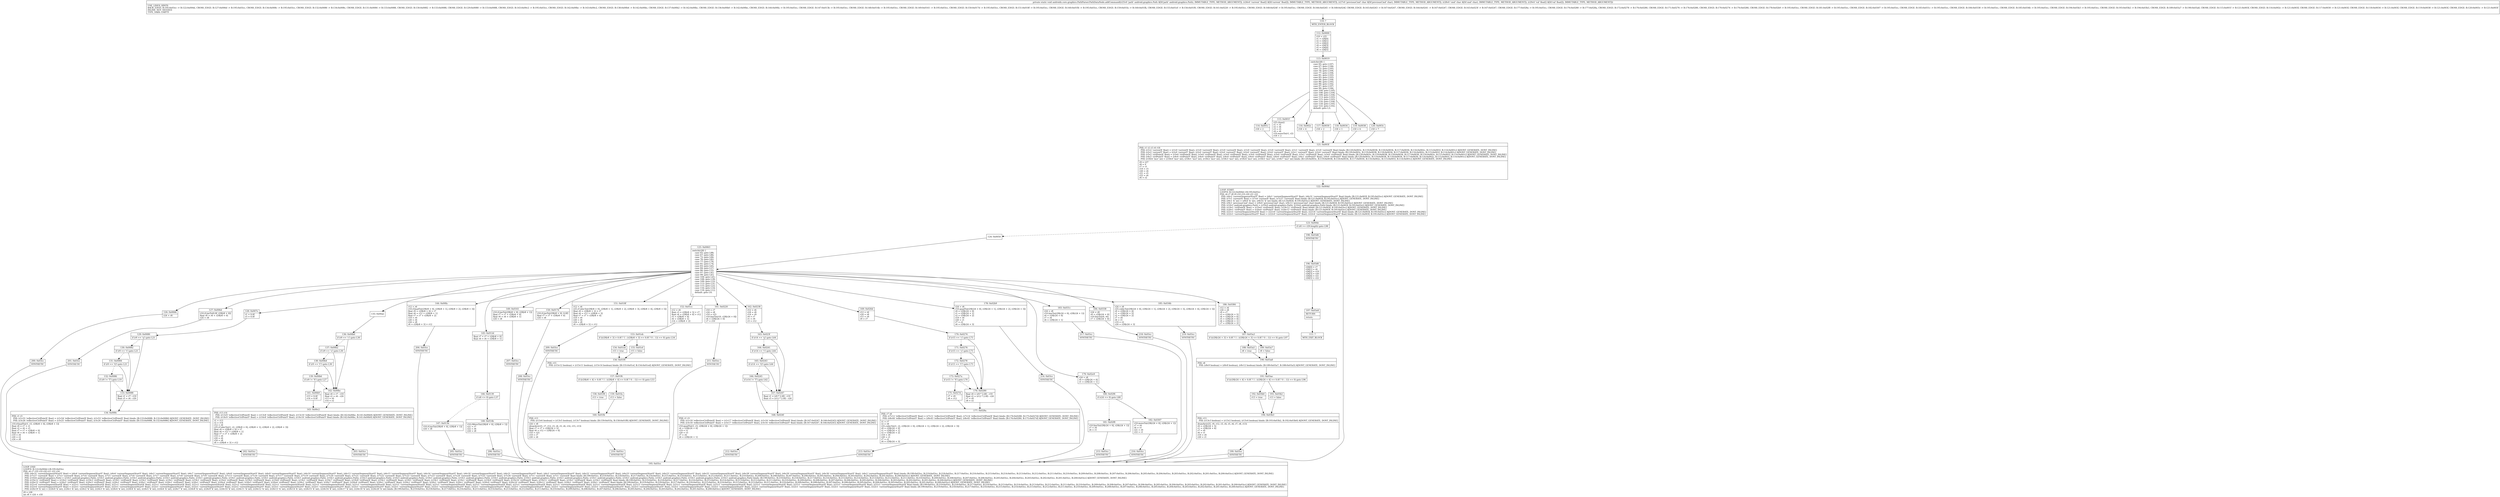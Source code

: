 digraph "CFG forandroidx.core.graphics.PathParser.PathDataNode.addCommand(Landroid\/graphics\/Path;[FCC[F)V" {
Node_110 [shape=record,label="{110\:\ ?|MTH_ENTER_BLOCK\l}"];
Node_112 [shape=record,label="{112\:\ 0x0000|r10 = r25\lr1 = r26[0]\lr2 = r26[1]\lr3 = r26[2]\lr4 = r26[3]\lr5 = r26[4]\lr6 = r26[5]\l}"];
Node_113 [shape=record,label="{113\:\ 0x0019|switch(r28) \{\l    case 65: goto L107;\l    case 67: goto L106;\l    case 72: goto L105;\l    case 76: goto L104;\l    case 77: goto L104;\l    case 81: goto L103;\l    case 83: goto L103;\l    case 84: goto L104;\l    case 86: goto L105;\l    case 90: goto L102;\l    case 97: goto L107;\l    case 99: goto L106;\l    case 104: goto L105;\l    case 108: goto L104;\l    case 109: goto L104;\l    case 113: goto L103;\l    case 115: goto L103;\l    case 116: goto L104;\l    case 118: goto L105;\l    case 122: goto L102;\l    default: goto L3;\l\}\l}"];
Node_114 [shape=record,label="{114\:\ 0x001c|r18 = 2\l}"];
Node_121 [shape=record,label="{121\:\ 0x003f|PHI: r1 r2 r3 r4 r18 \l  PHI: (r1v2 'currentX' float) = (r1v0 'currentX' float), (r1v0 'currentX' float), (r1v0 'currentX' float), (r1v0 'currentX' float), (r1v0 'currentX' float), (r1v1 'currentX' float), (r1v0 'currentX' float) binds: [B:120:0x003c, B:119:0x0038, B:118:0x0034, B:117:0x0030, B:116:0x002c, B:115:0x001f, B:114:0x001c] A[DONT_GENERATE, DONT_INLINE]\l  PHI: (r2v2 'currentY' float) = (r2v0 'currentY' float), (r2v0 'currentY' float), (r2v0 'currentY' float), (r2v0 'currentY' float), (r2v0 'currentY' float), (r2v1 'currentY' float), (r2v0 'currentY' float) binds: [B:120:0x003c, B:119:0x0038, B:118:0x0034, B:117:0x0030, B:116:0x002c, B:115:0x001f, B:114:0x001c] A[DONT_GENERATE, DONT_INLINE]\l  PHI: (r3v2 'ctrlPointX' float) = (r3v0 'ctrlPointX' float), (r3v0 'ctrlPointX' float), (r3v0 'ctrlPointX' float), (r3v0 'ctrlPointX' float), (r3v0 'ctrlPointX' float), (r3v1 'ctrlPointX' float), (r3v0 'ctrlPointX' float) binds: [B:120:0x003c, B:119:0x0038, B:118:0x0034, B:117:0x0030, B:116:0x002c, B:115:0x001f, B:114:0x001c] A[DONT_GENERATE, DONT_INLINE]\l  PHI: (r4v2 'ctrlPointY' float) = (r4v0 'ctrlPointY' float), (r4v0 'ctrlPointY' float), (r4v0 'ctrlPointY' float), (r4v0 'ctrlPointY' float), (r4v0 'ctrlPointY' float), (r4v1 'ctrlPointY' float), (r4v0 'ctrlPointY' float) binds: [B:120:0x003c, B:119:0x0038, B:118:0x0034, B:117:0x0030, B:116:0x002c, B:115:0x001f, B:114:0x001c] A[DONT_GENERATE, DONT_INLINE]\l  PHI: (r18v6 'incr' int) = (r18v0 'incr' int), (r18v1 'incr' int), (r18v2 'incr' int), (r18v3 'incr' int), (r18v4 'incr' int), (r18v5 'incr' int), (r18v7 'incr' int) binds: [B:120:0x003c, B:119:0x0038, B:118:0x0034, B:117:0x0030, B:116:0x002c, B:115:0x001f, B:114:0x001c] A[DONT_GENERATE, DONT_INLINE]\l|r9 = r27\lr8 = 0\lr7 = r1\lr19 = r3\lr20 = r4\lr21 = r5\lr22 = r6\lr6 = r2\l}"];
Node_122 [shape=record,label="{122\:\ 0x004d|LOOP_START\lLOOP:0: B:122:0x004d\-\>B:195:0x03cc\lPHI: r6 r7 r8 r9 r10 r19 r20 r21 r22 \l  PHI: (r6v2 'currentSegmentStartY' float) = (r6v1 'currentSegmentStartY' float), (r6v31 'currentSegmentStartY' float) binds: [B:121:0x003f, B:195:0x03cc] A[DONT_GENERATE, DONT_INLINE]\l  PHI: (r7v1 'currentX' float) = (r7v0 'currentX' float), (r7v27 'currentX' float) binds: [B:121:0x003f, B:195:0x03cc] A[DONT_GENERATE, DONT_INLINE]\l  PHI: (r8v1 'k' int) = (r8v0 'k' int), (r8v55 'k' int) binds: [B:121:0x003f, B:195:0x03cc] A[DONT_GENERATE, DONT_INLINE]\l  PHI: (r9v1 'previousCmd' char) = (r9v0 'previousCmd' char), (r9v13 'previousCmd' char) binds: [B:121:0x003f, B:195:0x03cc] A[DONT_GENERATE, DONT_INLINE]\l  PHI: (r10v1 android.graphics.Path) = (r10v0 android.graphics.Path), (r10v6 android.graphics.Path) binds: [B:121:0x003f, B:195:0x03cc] A[DONT_GENERATE, DONT_INLINE]\l  PHI: (r19v1 'ctrlPointX' float) = (r19v0 'ctrlPointX' float), (r19v12 'ctrlPointX' float) binds: [B:121:0x003f, B:195:0x03cc] A[DONT_GENERATE, DONT_INLINE]\l  PHI: (r20v1 'ctrlPointY' float) = (r20v0 'ctrlPointY' float), (r20v12 'ctrlPointY' float) binds: [B:121:0x003f, B:195:0x03cc] A[DONT_GENERATE, DONT_INLINE]\l  PHI: (r21v1 'currentSegmentStartX' float) = (r21v0 'currentSegmentStartX' float), (r21v4 'currentSegmentStartX' float) binds: [B:121:0x003f, B:195:0x03cc] A[DONT_GENERATE, DONT_INLINE]\l  PHI: (r22v1 'currentSegmentStartY' float) = (r22v0 'currentSegmentStartY' float), (r22v4 'currentSegmentStartY' float) binds: [B:121:0x003f, B:195:0x03cc] A[DONT_GENERATE, DONT_INLINE]\l}"];
Node_123 [shape=record,label="{123\:\ 0x004e|if (r8 \>= r29.length) goto L98\l}"];
Node_124 [shape=record,label="{124\:\ 0x0050}"];
Node_125 [shape=record,label="{125\:\ 0x0063|switch(r28) \{\l    case 65: goto L88;\l    case 67: goto L86;\l    case 72: goto L84;\l    case 76: goto L82;\l    case 77: goto L76;\l    case 81: goto L74;\l    case 83: goto L65;\l    case 84: goto L57;\l    case 86: goto L55;\l    case 97: goto L45;\l    case 99: goto L43;\l    case 104: goto L41;\l    case 108: goto L39;\l    case 109: goto L33;\l    case 113: goto L31;\l    case 115: goto L22;\l    case 116: goto L14;\l    case 118: goto L12;\l    default: goto L9;\l\}\l}"];
Node_126 [shape=record,label="{126\:\ 0x0066|r24 = r8\l}"];
Node_200 [shape=record,label="{200\:\ 0x03cc|SYNTHETIC\l}"];
Node_195 [shape=record,label="{195\:\ 0x03cc|LOOP_END\lLOOP:0: B:122:0x004d\-\>B:195:0x03cc\lPHI: r6 r7 r10 r19 r20 r21 r22 r24 \l  PHI: (r6v31 'currentSegmentStartY' float) = (r6v4 'currentSegmentStartY' float), (r6v6 'currentSegmentStartY' float), (r6v2 'currentSegmentStartY' float), (r6v7 'currentSegmentStartY' float), (r6v8 'currentSegmentStartY' float), (r6v9 'currentSegmentStartY' float), (r6v10 'currentSegmentStartY' float), (r6v13 'currentSegmentStartY' float), (r6v15 'currentSegmentStartY' float), (r6v16 'currentSegmentStartY' float), (r6v18 'currentSegmentStartY' float), (r6v21 'currentSegmentStartY' float), (r6v2 'currentSegmentStartY' float), (r6v22 'currentSegmentStartY' float), (r6v23 'currentSegmentStartY' float), (r6v23 'currentSegmentStartY' float), (r6v25 'currentSegmentStartY' float), (r6v28 'currentSegmentStartY' float), (r6v29 'currentSegmentStartY' float), (r6v30 'currentSegmentStartY' float), (r6v2 'currentSegmentStartY' float) binds: [B:199:0x03cc, B:219:0x03cc, B:218:0x03cc, B:217:0x03cc, B:216:0x03cc, B:215:0x03cc, B:214:0x03cc, B:213:0x03cc, B:212:0x03cc, B:211:0x03cc, B:210:0x03cc, B:209:0x03cc, B:208:0x03cc, B:207:0x03cc, B:206:0x03cc, B:205:0x03cc, B:204:0x03cc, B:203:0x03cc, B:202:0x03cc, B:201:0x03cc, B:200:0x03cc] A[DONT_GENERATE, DONT_INLINE]\l  PHI: (r7v27 'currentX' float) = (r7v3 'currentX' float), (r7v4 'currentX' float), (r7v5 'currentX' float), (r7v6 'currentX' float), (r7v7 'currentX' float), (r7v8 'currentX' float), (r7v9 'currentX' float), (r7v13 'currentX' float), (r7v16 'currentX' float), (r7v17 'currentX' float), (r7v19 'currentX' float), (r7v20 'currentX' float), (r7v21 'currentX' float), (r7v22 'currentX' float), (r7v23 'currentX' float), (r7v23 'currentX' float), (r7v24 'currentX' float), (r7v25 'currentX' float), (r7v26 'currentX' float), (r7v1 'currentX' float), (r7v1 'currentX' float) binds: [B:199:0x03cc, B:219:0x03cc, B:218:0x03cc, B:217:0x03cc, B:216:0x03cc, B:215:0x03cc, B:214:0x03cc, B:213:0x03cc, B:212:0x03cc, B:211:0x03cc, B:210:0x03cc, B:209:0x03cc, B:208:0x03cc, B:207:0x03cc, B:206:0x03cc, B:205:0x03cc, B:204:0x03cc, B:203:0x03cc, B:202:0x03cc, B:201:0x03cc, B:200:0x03cc] A[DONT_GENERATE, DONT_INLINE]\l  PHI: (r10v6 android.graphics.Path) = (r10v1 android.graphics.Path), (r10v1 android.graphics.Path), (r10v1 android.graphics.Path), (r10v1 android.graphics.Path), (r10v1 android.graphics.Path), (r10v1 android.graphics.Path), (r10v1 android.graphics.Path), (r10v1 android.graphics.Path), (r10v1 android.graphics.Path), (r10v3 android.graphics.Path), (r10v5 android.graphics.Path), (r10v1 android.graphics.Path), (r10v1 android.graphics.Path), (r10v1 android.graphics.Path), (r10v1 android.graphics.Path), (r10v1 android.graphics.Path), (r10v1 android.graphics.Path), (r10v1 android.graphics.Path), (r10v1 android.graphics.Path), (r10v1 android.graphics.Path), (r10v1 android.graphics.Path) binds: [B:199:0x03cc, B:219:0x03cc, B:218:0x03cc, B:217:0x03cc, B:216:0x03cc, B:215:0x03cc, B:214:0x03cc, B:213:0x03cc, B:212:0x03cc, B:211:0x03cc, B:210:0x03cc, B:209:0x03cc, B:208:0x03cc, B:207:0x03cc, B:206:0x03cc, B:205:0x03cc, B:204:0x03cc, B:203:0x03cc, B:202:0x03cc, B:201:0x03cc, B:200:0x03cc] A[DONT_GENERATE, DONT_INLINE]\l  PHI: (r19v12 'ctrlPointX' float) = (r19v2 'ctrlPointX' float), (r19v3 'ctrlPointX' float), (r19v1 'ctrlPointX' float), (r19v1 'ctrlPointX' float), (r19v1 'ctrlPointX' float), (r19v1 'ctrlPointX' float), (r19v4 'ctrlPointX' float), (r19v5 'ctrlPointX' float), (r19v6 'ctrlPointX' float), (r19v1 'ctrlPointX' float), (r19v7 'ctrlPointX' float), (r19v8 'ctrlPointX' float), (r19v1 'ctrlPointX' float), (r19v1 'ctrlPointX' float), (r19v1 'ctrlPointX' float), (r19v1 'ctrlPointX' float), (r19v9 'ctrlPointX' float), (r19v10 'ctrlPointX' float), (r19v11 'ctrlPointX' float), (r19v1 'ctrlPointX' float), (r19v1 'ctrlPointX' float) binds: [B:199:0x03cc, B:219:0x03cc, B:218:0x03cc, B:217:0x03cc, B:216:0x03cc, B:215:0x03cc, B:214:0x03cc, B:213:0x03cc, B:212:0x03cc, B:211:0x03cc, B:210:0x03cc, B:209:0x03cc, B:208:0x03cc, B:207:0x03cc, B:206:0x03cc, B:205:0x03cc, B:204:0x03cc, B:203:0x03cc, B:202:0x03cc, B:201:0x03cc, B:200:0x03cc] A[DONT_GENERATE, DONT_INLINE]\l  PHI: (r20v12 'ctrlPointY' float) = (r20v2 'ctrlPointY' float), (r20v3 'ctrlPointY' float), (r20v1 'ctrlPointY' float), (r20v1 'ctrlPointY' float), (r20v1 'ctrlPointY' float), (r20v1 'ctrlPointY' float), (r20v4 'ctrlPointY' float), (r20v5 'ctrlPointY' float), (r20v6 'ctrlPointY' float), (r20v1 'ctrlPointY' float), (r20v7 'ctrlPointY' float), (r20v8 'ctrlPointY' float), (r20v1 'ctrlPointY' float), (r20v1 'ctrlPointY' float), (r20v1 'ctrlPointY' float), (r20v1 'ctrlPointY' float), (r20v9 'ctrlPointY' float), (r20v10 'ctrlPointY' float), (r20v11 'ctrlPointY' float), (r20v1 'ctrlPointY' float), (r20v1 'ctrlPointY' float) binds: [B:199:0x03cc, B:219:0x03cc, B:218:0x03cc, B:217:0x03cc, B:216:0x03cc, B:215:0x03cc, B:214:0x03cc, B:213:0x03cc, B:212:0x03cc, B:211:0x03cc, B:210:0x03cc, B:209:0x03cc, B:208:0x03cc, B:207:0x03cc, B:206:0x03cc, B:205:0x03cc, B:204:0x03cc, B:203:0x03cc, B:202:0x03cc, B:201:0x03cc, B:200:0x03cc] A[DONT_GENERATE, DONT_INLINE]\l  PHI: (r21v4 'currentSegmentStartX' float) = (r21v1 'currentSegmentStartX' float), (r21v1 'currentSegmentStartX' float), (r21v1 'currentSegmentStartX' float), (r21v1 'currentSegmentStartX' float), (r21v2 'currentSegmentStartX' float), (r21v1 'currentSegmentStartX' float), (r21v1 'currentSegmentStartX' float), (r21v1 'currentSegmentStartX' float), (r21v1 'currentSegmentStartX' float), (r21v1 'currentSegmentStartX' float), (r21v1 'currentSegmentStartX' float), (r21v1 'currentSegmentStartX' float), (r21v1 'currentSegmentStartX' float), (r21v1 'currentSegmentStartX' float), (r21v3 'currentSegmentStartX' float), (r21v1 'currentSegmentStartX' float), (r21v1 'currentSegmentStartX' float), (r21v1 'currentSegmentStartX' float), (r21v1 'currentSegmentStartX' float), (r21v1 'currentSegmentStartX' float), (r21v1 'currentSegmentStartX' float) binds: [B:199:0x03cc, B:219:0x03cc, B:218:0x03cc, B:217:0x03cc, B:216:0x03cc, B:215:0x03cc, B:214:0x03cc, B:213:0x03cc, B:212:0x03cc, B:211:0x03cc, B:210:0x03cc, B:209:0x03cc, B:208:0x03cc, B:207:0x03cc, B:206:0x03cc, B:205:0x03cc, B:204:0x03cc, B:203:0x03cc, B:202:0x03cc, B:201:0x03cc, B:200:0x03cc] A[DONT_GENERATE, DONT_INLINE]\l  PHI: (r22v4 'currentSegmentStartY' float) = (r22v1 'currentSegmentStartY' float), (r22v1 'currentSegmentStartY' float), (r22v1 'currentSegmentStartY' float), (r22v1 'currentSegmentStartY' float), (r22v2 'currentSegmentStartY' float), (r22v1 'currentSegmentStartY' float), (r22v1 'currentSegmentStartY' float), (r22v1 'currentSegmentStartY' float), (r22v1 'currentSegmentStartY' float), (r22v1 'currentSegmentStartY' float), (r22v1 'currentSegmentStartY' float), (r22v1 'currentSegmentStartY' float), (r22v1 'currentSegmentStartY' float), (r22v1 'currentSegmentStartY' float), (r22v3 'currentSegmentStartY' float), (r22v1 'currentSegmentStartY' float), (r22v1 'currentSegmentStartY' float), (r22v1 'currentSegmentStartY' float), (r22v1 'currentSegmentStartY' float), (r22v1 'currentSegmentStartY' float), (r22v1 'currentSegmentStartY' float) binds: [B:199:0x03cc, B:219:0x03cc, B:218:0x03cc, B:217:0x03cc, B:216:0x03cc, B:215:0x03cc, B:214:0x03cc, B:213:0x03cc, B:212:0x03cc, B:211:0x03cc, B:210:0x03cc, B:209:0x03cc, B:208:0x03cc, B:207:0x03cc, B:206:0x03cc, B:205:0x03cc, B:204:0x03cc, B:203:0x03cc, B:202:0x03cc, B:201:0x03cc, B:200:0x03cc] A[DONT_GENERATE, DONT_INLINE]\l  PHI: (r24v19 'k' int) = (r24v0 'k' int), (r24v1 'k' int), (r24v2 'k' int), (r24v3 'k' int), (r24v4 'k' int), (r24v4 'k' int), (r24v5 'k' int), (r24v6 'k' int), (r24v7 'k' int), (r24v8 'k' int), (r24v9 'k' int), (r24v10 'k' int), (r24v11 'k' int), (r24v12 'k' int), (r24v13 'k' int), (r24v14 'k' int), (r24v15 'k' int), (r24v16 'k' int), (r24v17 'k' int), (r24v18 'k' int), (r24v20 'k' int) binds: [B:199:0x03cc, B:219:0x03cc, B:218:0x03cc, B:217:0x03cc, B:216:0x03cc, B:215:0x03cc, B:214:0x03cc, B:213:0x03cc, B:212:0x03cc, B:211:0x03cc, B:210:0x03cc, B:209:0x03cc, B:208:0x03cc, B:207:0x03cc, B:206:0x03cc, B:205:0x03cc, B:204:0x03cc, B:203:0x03cc, B:202:0x03cc, B:201:0x03cc, B:200:0x03cc] A[DONT_GENERATE, DONT_INLINE]\l|r9 = r28\lint r8 = r24 + r18\l}"];
Node_127 [shape=record,label="{127\:\ 0x006d|r10.rLineTo(0.0f, r29[r8 + 0])\lfloat r6 = r6 + r29[r8 + 0]\lr24 = r8\l}"];
Node_201 [shape=record,label="{201\:\ 0x03cc|SYNTHETIC\l}"];
Node_128 [shape=record,label="{128\:\ 0x007e|r1 = 0.0f\lr3 = 0.0f\l}"];
Node_129 [shape=record,label="{129\:\ 0x0080|if (r9 == 'q') goto L21\l}"];
Node_130 [shape=record,label="{130\:\ 0x0082|if (r9 == 't') goto L21\l}"];
Node_131 [shape=record,label="{131\:\ 0x0084|if (r9 == 'Q') goto L21\l}"];
Node_132 [shape=record,label="{132\:\ 0x0086|if (r9 != 'T') goto L19\l}"];
Node_134 [shape=record,label="{134\:\ 0x008c|PHI: r1 r3 \l  PHI: (r1v55 'reflectiveCtrlPointX' float) = (r1v54 'reflectiveCtrlPointX' float), (r1v53 'reflectiveCtrlPointX' float) binds: [B:133:0x0088, B:132:0x0086] A[DONT_GENERATE, DONT_INLINE]\l  PHI: (r3v26 'reflectiveCtrlPointY' float) = (r3v25 'reflectiveCtrlPointY' float), (r3v24 'reflectiveCtrlPointY' float) binds: [B:133:0x0088, B:132:0x0086] A[DONT_GENERATE, DONT_INLINE]\l|r10.rQuadTo(r1, r3, r29[r8 + 0], r29[r8 + 1])\lfloat r0 = r7 + r1\lfloat r2 = r6 + r3\lfloat r7 = r7 + r29[r8 + 0]\lfloat r6 = r6 + r29[r8 + 1]\lr19 = r0\lr20 = r2\lr24 = r8\l}"];
Node_202 [shape=record,label="{202\:\ 0x03cc|SYNTHETIC\l}"];
Node_133 [shape=record,label="{133\:\ 0x0088|float r1 = r7 \- r19\lfloat r3 = r6 \- r20\l}"];
Node_135 [shape=record,label="{135\:\ 0x00ae}"];
Node_136 [shape=record,label="{136\:\ 0x00b0|if (r9 == 'c') goto L30\l}"];
Node_137 [shape=record,label="{137\:\ 0x00b2|if (r9 == 's') goto L30\l}"];
Node_138 [shape=record,label="{138\:\ 0x00b4|if (r9 == 'C') goto L30\l}"];
Node_139 [shape=record,label="{139\:\ 0x00b6|if (r9 != 'S') goto L27\l}"];
Node_141 [shape=record,label="{141\:\ 0x00b9|r13 = 0.0f\lr14 = 0.0f\l}"];
Node_143 [shape=record,label="{143\:\ 0x00c2|PHI: r13 r14 \l  PHI: (r13v9 'reflectiveCtrlPointX' float) = (r13v8 'reflectiveCtrlPointX' float), (r13v10 'reflectiveCtrlPointX' float) binds: [B:142:0x00bc, B:141:0x00b9] A[DONT_GENERATE, DONT_INLINE]\l  PHI: (r14v9 'reflectiveCtrlPointY' float) = (r14v8 'reflectiveCtrlPointY' float), (r14v10 'reflectiveCtrlPointY' float) binds: [B:142:0x00bc, B:141:0x00b9] A[DONT_GENERATE, DONT_INLINE]\l|r1 = r13\lr2 = r14\lr12 = r6\lr25.rCubicTo(r1, r2, r29[r8 + 0], r29[r8 + 1], r29[r8 + 2], r29[r8 + 3])\lfloat r0 = r29[r8 + 0] + r7\lfloat r6 = r12 + r29[r8 + 1]\lfloat r7 = r7 + r29[r8 + 2]\lr19 = r0\lr20 = r6\lr24 = r8\lr6 = r29[r8 + 3] + r12\l}"];
Node_203 [shape=record,label="{203\:\ 0x03cc|SYNTHETIC\l}"];
Node_142 [shape=record,label="{142\:\ 0x00bc|float r0 = r7 \- r19\lfloat r2 = r6 \- r20\lr13 = r0\lr14 = r2\l}"];
Node_144 [shape=record,label="{144\:\ 0x00fa|r12 = r6\lr10.rQuadTo(r29[r8 + 0], r29[r8 + 1], r29[r8 + 2], r29[r8 + 3])\lfloat r0 = r29[r8 + 0] + r7\lfloat r6 = r12 + r29[r8 + 1]\lfloat r7 = r7 + r29[r8 + 2]\lr19 = r0\lr20 = r6\lr24 = r8\lr6 = r29[r8 + 3] + r12\l}"];
Node_204 [shape=record,label="{204\:\ 0x03cc|SYNTHETIC\l}"];
Node_145 [shape=record,label="{145\:\ 0x012d|float r7 = r7 + r29[r8 + 0]\lfloat r6 = r6 + r29[r8 + 1]\l}"];
Node_146 [shape=record,label="{146\:\ 0x0139|if (r8 \<= 0) goto L37\l}"];
Node_147 [shape=record,label="{147\:\ 0x013b|r10.rLineTo(r29[r8 + 0], r29[r8 + 1])\lr24 = r8\l}"];
Node_205 [shape=record,label="{205\:\ 0x03cc|SYNTHETIC\l}"];
Node_148 [shape=record,label="{148\:\ 0x014b|r10.rMoveTo(r29[r8 + 0], r29[r8 + 1])\lr21 = r7\lr22 = r6\lr24 = r8\l}"];
Node_206 [shape=record,label="{206\:\ 0x03cc|SYNTHETIC\l}"];
Node_149 [shape=record,label="{149\:\ 0x0161|r10.rLineTo(r29[r8 + 0], r29[r8 + 1])\lfloat r7 = r7 + r29[r8 + 0]\lfloat r6 = r6 + r29[r8 + 1]\lr24 = r8\l}"];
Node_207 [shape=record,label="{207\:\ 0x03cc|SYNTHETIC\l}"];
Node_150 [shape=record,label="{150\:\ 0x017d|r10.rLineTo(r29[r8 + 0], 0.0f)\lfloat r7 = r7 + r29[r8 + 0]\lr24 = r8\l}"];
Node_208 [shape=record,label="{208\:\ 0x03cc|SYNTHETIC\l}"];
Node_151 [shape=record,label="{151\:\ 0x018f|r12 = r6\lr25.rCubicTo(r29[r8 + 0], r29[r8 + 1], r29[r8 + 2], r29[r8 + 3], r29[r8 + 4], r29[r8 + 5])\lfloat r0 = r29[r8 + 2] + r7\lfloat r6 = r12 + r29[r8 + 3]\lfloat r7 = r7 + r29[r8 + 4]\lr19 = r0\lr20 = r6\lr24 = r8\lr6 = r29[r8 + 5] + r12\l}"];
Node_209 [shape=record,label="{209\:\ 0x03cc|SYNTHETIC\l}"];
Node_152 [shape=record,label="{152\:\ 0x01cc|r12 = r6\lfloat r3 = r29[r8 + 5] + r7\lfloat r4 = r29[r8 + 6] + r12\lr5 = r29[r8 + 0]\lr6 = r29[r8 + 1]\lr14 = r29[r8 + 2]\l}"];
Node_153 [shape=record,label="{153\:\ 0x01eb|if ((r29[r8 + 3] \> 0.0f ? 1 : (r29[r8 + 3] == 0.0f ? 0 : \-1)) == 0) goto L54\l}"];
Node_154 [shape=record,label="{154\:\ 0x01ed|r15 = true\l}"];
Node_156 [shape=record,label="{156\:\ 0x01f0|PHI: r15 \l  PHI: (r15v12 boolean) = (r15v11 boolean), (r15v14 boolean) binds: [B:155:0x01ef, B:154:0x01ed] A[DONT_GENERATE, DONT_INLINE]\l}"];
Node_157 [shape=record,label="{157\:\ 0x01f6|if ((r29[r8 + 4] \> 0.0f ? 1 : (r29[r8 + 4] == 0.0f ? 0 : \-1)) == 0) goto L53\l}"];
Node_158 [shape=record,label="{158\:\ 0x01f8|r13 = true\l}"];
Node_160 [shape=record,label="{160\:\ 0x01fb|PHI: r13 \l  PHI: (r13v6 boolean) = (r13v5 boolean), (r13v7 boolean) binds: [B:159:0x01fa, B:158:0x01f8] A[DONT_GENERATE, DONT_INLINE]\l|r24 = r8\ldrawArc(r25, r7, r12, r3, r4, r5, r6, r14, r15, r13)\lfloat r7 = r7 + r29[r24 + 5]\lfloat r6 = r12 + r29[r24 + 6]\lr10 = r25\lr19 = r7\lr20 = r6\l}"];
Node_210 [shape=record,label="{210\:\ 0x03cc|SYNTHETIC\l}"];
Node_159 [shape=record,label="{159\:\ 0x01fa|r13 = false\l}"];
Node_155 [shape=record,label="{155\:\ 0x01ef|r15 = false\l}"];
Node_161 [shape=record,label="{161\:\ 0x0220|r10 = r7\lr24 = r8\lr10 = r25\lr10.lineTo(r10, r29[r24 + 0])\lr6 = r29[r24 + 0]\lr7 = r10\l}"];
Node_211 [shape=record,label="{211\:\ 0x03cc|SYNTHETIC\l}"];
Node_162 [shape=record,label="{162\:\ 0x0238|r12 = r6\lr24 = r8\lr14 = r9\lr9 = r7\lr1 = r9\lr3 = r12\l}"];
Node_163 [shape=record,label="{163\:\ 0x023f|if (r14 == 'q') goto L64\l}"];
Node_164 [shape=record,label="{164\:\ 0x0241|if (r14 == 't') goto L64\l}"];
Node_165 [shape=record,label="{165\:\ 0x0243|if (r14 == 'Q') goto L64\l}"];
Node_166 [shape=record,label="{166\:\ 0x0245|if (r14 != 'T') goto L62\l}"];
Node_168 [shape=record,label="{168\:\ 0x024f|PHI: r1 r3 \l  PHI: (r1v18 'reflectiveCtrlPointX' float) = (r1v17 'reflectiveCtrlPointX' float), (r1v16 'reflectiveCtrlPointX' float) binds: [B:167:0x0247, B:166:0x0245] A[DONT_GENERATE, DONT_INLINE]\l  PHI: (r3v18 'reflectiveCtrlPointY' float) = (r3v17 'reflectiveCtrlPointY' float), (r3v16 'reflectiveCtrlPointY' float) binds: [B:167:0x0247, B:166:0x0245] A[DONT_GENERATE, DONT_INLINE]\l|r10.quadTo(r1, r3, r29[r24 + 0], r29[r24 + 1])\lr4 = r29[r24 + 0]\lr19 = r1\lr20 = r3\lr7 = r4\lr6 = r29[r24 + 1]\l}"];
Node_212 [shape=record,label="{212\:\ 0x03cc|SYNTHETIC\l}"];
Node_167 [shape=record,label="{167\:\ 0x0247|float r1 = (r9 * 2.0f) \- r19\lfloat r3 = (r12 * 2.0f) \- r20\l}"];
Node_169 [shape=record,label="{169\:\ 0x026d|r12 = r6\lr24 = r8\lr15 = r9\lr9 = r7\l}"];
Node_170 [shape=record,label="{170\:\ 0x0274|if (r15 == 'c') goto L73\l}"];
Node_171 [shape=record,label="{171\:\ 0x0276|if (r15 == 's') goto L73\l}"];
Node_172 [shape=record,label="{172\:\ 0x0278|if (r15 == 'C') goto L73\l}"];
Node_173 [shape=record,label="{173\:\ 0x027a|if (r15 != 'S') goto L70\l}"];
Node_175 [shape=record,label="{175\:\ 0x027d|r7 = r9\lr8 = r12\l}"];
Node_177 [shape=record,label="{177\:\ 0x028a|PHI: r7 r8 \l  PHI: (r7v12 'reflectiveCtrlPointX' float) = (r7v11 'reflectiveCtrlPointX' float), (r7v14 'reflectiveCtrlPointX' float) binds: [B:176:0x0280, B:175:0x027d] A[DONT_GENERATE, DONT_INLINE]\l  PHI: (r8v44 'reflectiveCtrlPointY' float) = (r8v43 'reflectiveCtrlPointY' float), (r8v45 'reflectiveCtrlPointY' float) binds: [B:176:0x0280, B:175:0x027d] A[DONT_GENERATE, DONT_INLINE]\l|r1 = r7\lr2 = r8\lr25.cubicTo(r1, r2, r29[r24 + 0], r29[r24 + 1], r29[r24 + 2], r29[r24 + 3])\lr0 = r29[r24 + 0]\lr1 = r29[r24 + 1]\lr2 = r29[r24 + 2]\lr19 = r0\lr20 = r1\lr7 = r2\lr6 = r29[r24 + 3]\l}"];
Node_213 [shape=record,label="{213\:\ 0x03cc|SYNTHETIC\l}"];
Node_176 [shape=record,label="{176\:\ 0x0280|float r0 = (r9 * 2.0f) \- r19\lfloat r2 = (r12 * 2.0f) \- r20\lr7 = r0\lr8 = r2\l}"];
Node_178 [shape=record,label="{178\:\ 0x02b9|r24 = r8\lr10.quadTo(r29[r24 + 0], r29[r24 + 1], r29[r24 + 2], r29[r24 + 3])\lr0 = r29[r24 + 0]\lr1 = r29[r24 + 1]\lr2 = r29[r24 + 2]\lr19 = r0\lr20 = r1\lr7 = r2\lr6 = r29[r24 + 3]\l}"];
Node_214 [shape=record,label="{214\:\ 0x03cc|SYNTHETIC\l}"];
Node_179 [shape=record,label="{179\:\ 0x02e9|r24 = r8\lr0 = r29[r24 + 0]\lr1 = r29[r24 + 1]\l}"];
Node_180 [shape=record,label="{180\:\ 0x02f6|if (r24 \<= 0) goto L80\l}"];
Node_181 [shape=record,label="{181\:\ 0x02f8|r10.lineTo(r29[r24 + 0], r29[r24 + 1])\lr7 = r0\lr6 = r1\l}"];
Node_215 [shape=record,label="{215\:\ 0x03cc|SYNTHETIC\l}"];
Node_182 [shape=record,label="{182\:\ 0x0307|r10.moveTo(r29[r24 + 0], r29[r24 + 1])\lr7 = r0\lr6 = r1\lr21 = r0\lr22 = r1\l}"];
Node_216 [shape=record,label="{216\:\ 0x03cc|SYNTHETIC\l}"];
Node_183 [shape=record,label="{183\:\ 0x031c|r24 = r8\lr10.lineTo(r29[r24 + 0], r29[r24 + 1])\lr0 = r29[r24 + 0]\lr7 = r0\lr6 = r29[r24 + 1]\l}"];
Node_217 [shape=record,label="{217\:\ 0x03cc|SYNTHETIC\l}"];
Node_184 [shape=record,label="{184\:\ 0x0338|r24 = r8\lr0 = r29[r24 + 0]\lr10.lineTo(r0, r6)\lr7 = r29[r24 + 0]\l}"];
Node_218 [shape=record,label="{218\:\ 0x03cc|SYNTHETIC\l}"];
Node_185 [shape=record,label="{185\:\ 0x034b|r24 = r8\lr25.cubicTo(r29[r24 + 0], r29[r24 + 1], r29[r24 + 2], r29[r24 + 3], r29[r24 + 4], r29[r24 + 5])\lr0 = r29[r24 + 4]\lr1 = r29[r24 + 5]\lr2 = r29[r24 + 2]\lr7 = r0\lr6 = r1\lr19 = r2\lr20 = r29[r24 + 3]\l}"];
Node_219 [shape=record,label="{219\:\ 0x03cc|SYNTHETIC\l}"];
Node_186 [shape=record,label="{186\:\ 0x0384|r12 = r6\lr24 = r8\lr9 = r7\lr3 = r29[r24 + 5]\lr4 = r29[r24 + 6]\lr5 = r29[r24 + 0]\lr6 = r29[r24 + 1]\lr7 = r29[r24 + 2]\l}"];
Node_187 [shape=record,label="{187\:\ 0x03a3|if ((r29[r24 + 3] \> 0.0f ? 1 : (r29[r24 + 3] == 0.0f ? 0 : \-1)) == 0) goto L97\l}"];
Node_188 [shape=record,label="{188\:\ 0x03a5|r8 = true\l}"];
Node_190 [shape=record,label="{190\:\ 0x03a8|PHI: r8 \l  PHI: (r8v9 boolean) = (r8v8 boolean), (r8v12 boolean) binds: [B:189:0x03a7, B:188:0x03a5] A[DONT_GENERATE, DONT_INLINE]\l}"];
Node_191 [shape=record,label="{191\:\ 0x03ae|if ((r29[r24 + 4] \> 0.0f ? 1 : (r29[r24 + 4] == 0.0f ? 0 : \-1)) == 0) goto L96\l}"];
Node_192 [shape=record,label="{192\:\ 0x03b0|r13 = true\l}"];
Node_194 [shape=record,label="{194\:\ 0x03b3|PHI: r13 \l  PHI: (r13v3 boolean) = (r13v2 boolean), (r13v4 boolean) binds: [B:193:0x03b2, B:192:0x03b0] A[DONT_GENERATE, DONT_INLINE]\l|drawArc(r25, r9, r12, r3, r4, r5, r6, r7, r8, r13)\lr0 = r29[r24 + 5]\lr1 = r29[r24 + 6]\lr7 = r0\lr6 = r1\lr19 = r0\lr20 = r1\l}"];
Node_199 [shape=record,label="{199\:\ 0x03cc|SYNTHETIC\l}"];
Node_193 [shape=record,label="{193\:\ 0x03b2|r13 = false\l}"];
Node_189 [shape=record,label="{189\:\ 0x03a7|r8 = false\l}"];
Node_198 [shape=record,label="{198\:\ 0x03d6|SYNTHETIC\l}"];
Node_196 [shape=record,label="{196\:\ 0x03d6|r26[0] = r7\lr26[1] = r6\lr26[2] = r19\lr26[3] = r20\lr26[4] = r21\lr26[5] = r22\l}"];
Node_197 [shape=record,label="{197\:\ 0x03e8|RETURN\l|return\l}"];
Node_111 [shape=record,label="{111\:\ ?|MTH_EXIT_BLOCK\l}"];
Node_115 [shape=record,label="{115\:\ 0x001f|r25.close()\lr1 = r5\lr2 = r6\lr3 = r5\lr4 = r6\lr10.moveTo(r1, r2)\lr18 = 2\l}"];
Node_116 [shape=record,label="{116\:\ 0x002c|r18 = 4\l}"];
Node_117 [shape=record,label="{117\:\ 0x0030|r18 = 2\l}"];
Node_118 [shape=record,label="{118\:\ 0x0034|r18 = 1\l}"];
Node_119 [shape=record,label="{119\:\ 0x0038|r18 = 6\l}"];
Node_120 [shape=record,label="{120\:\ 0x003c|r18 = 7\l}"];
MethodNode[shape=record,label="{private static void androidx.core.graphics.PathParser.PathDataNode.addCommand((r25v0 'path' android.graphics.Path A[D('path' android.graphics.Path), IMMUTABLE_TYPE, METHOD_ARGUMENT]), (r26v0 'current' float[] A[D('current' float[]), IMMUTABLE_TYPE, METHOD_ARGUMENT]), (r27v0 'previousCmd' char A[D('previousCmd' char), IMMUTABLE_TYPE, METHOD_ARGUMENT]), (r28v0 'cmd' char A[D('cmd' char), IMMUTABLE_TYPE, METHOD_ARGUMENT]), (r29v0 'val' float[] A[D('val' float[]), IMMUTABLE_TYPE, METHOD_ARGUMENT]))  | USE_LINES_HINTS\lBACK_EDGE: B:195:0x03cc \-\> B:122:0x004d, CROSS_EDGE: B:127:0x006d \-\> B:195:0x03cc, CROSS_EDGE: B:134:0x008c \-\> B:195:0x03cc, CROSS_EDGE: B:132:0x0086 \-\> B:134:0x008c, CROSS_EDGE: B:131:0x0084 \-\> B:133:0x0088, CROSS_EDGE: B:130:0x0082 \-\> B:133:0x0088, CROSS_EDGE: B:129:0x0080 \-\> B:133:0x0088, CROSS_EDGE: B:143:0x00c2 \-\> B:195:0x03cc, CROSS_EDGE: B:142:0x00bc \-\> B:143:0x00c2, CROSS_EDGE: B:138:0x00b4 \-\> B:142:0x00bc, CROSS_EDGE: B:137:0x00b2 \-\> B:142:0x00bc, CROSS_EDGE: B:136:0x00b0 \-\> B:142:0x00bc, CROSS_EDGE: B:144:0x00fa \-\> B:195:0x03cc, CROSS_EDGE: B:147:0x013b \-\> B:195:0x03cc, CROSS_EDGE: B:148:0x014b \-\> B:195:0x03cc, CROSS_EDGE: B:149:0x0161 \-\> B:195:0x03cc, CROSS_EDGE: B:150:0x017d \-\> B:195:0x03cc, CROSS_EDGE: B:151:0x018f \-\> B:195:0x03cc, CROSS_EDGE: B:160:0x01fb \-\> B:195:0x03cc, CROSS_EDGE: B:159:0x01fa \-\> B:160:0x01fb, CROSS_EDGE: B:155:0x01ef \-\> B:156:0x01f0, CROSS_EDGE: B:161:0x0220 \-\> B:195:0x03cc, CROSS_EDGE: B:168:0x024f \-\> B:195:0x03cc, CROSS_EDGE: B:166:0x0245 \-\> B:168:0x024f, CROSS_EDGE: B:165:0x0243 \-\> B:167:0x0247, CROSS_EDGE: B:164:0x0241 \-\> B:167:0x0247, CROSS_EDGE: B:163:0x023f \-\> B:167:0x0247, CROSS_EDGE: B:177:0x028a \-\> B:195:0x03cc, CROSS_EDGE: B:176:0x0280 \-\> B:177:0x028a, CROSS_EDGE: B:172:0x0278 \-\> B:176:0x0280, CROSS_EDGE: B:171:0x0276 \-\> B:176:0x0280, CROSS_EDGE: B:170:0x0274 \-\> B:176:0x0280, CROSS_EDGE: B:178:0x02b9 \-\> B:195:0x03cc, CROSS_EDGE: B:181:0x02f8 \-\> B:195:0x03cc, CROSS_EDGE: B:182:0x0307 \-\> B:195:0x03cc, CROSS_EDGE: B:183:0x031c \-\> B:195:0x03cc, CROSS_EDGE: B:184:0x0338 \-\> B:195:0x03cc, CROSS_EDGE: B:185:0x034b \-\> B:195:0x03cc, CROSS_EDGE: B:194:0x03b3 \-\> B:195:0x03cc, CROSS_EDGE: B:193:0x03b2 \-\> B:194:0x03b3, CROSS_EDGE: B:189:0x03a7 \-\> B:190:0x03a8, CROSS_EDGE: B:115:0x001f \-\> B:121:0x003f, CROSS_EDGE: B:116:0x002c \-\> B:121:0x003f, CROSS_EDGE: B:117:0x0030 \-\> B:121:0x003f, CROSS_EDGE: B:118:0x0034 \-\> B:121:0x003f, CROSS_EDGE: B:119:0x0038 \-\> B:121:0x003f, CROSS_EDGE: B:120:0x003c \-\> B:121:0x003f\lINLINE_NOT_NEEDED\lTYPE_VARS: EMPTY\l}"];
MethodNode -> Node_110;Node_110 -> Node_112;
Node_112 -> Node_113;
Node_113 -> Node_114;
Node_113 -> Node_115;
Node_113 -> Node_116;
Node_113 -> Node_117;
Node_113 -> Node_118;
Node_113 -> Node_119;
Node_113 -> Node_120;
Node_114 -> Node_121;
Node_121 -> Node_122;
Node_122 -> Node_123;
Node_123 -> Node_124[style=dashed];
Node_123 -> Node_198;
Node_124 -> Node_125;
Node_125 -> Node_126;
Node_125 -> Node_127;
Node_125 -> Node_128;
Node_125 -> Node_135;
Node_125 -> Node_144;
Node_125 -> Node_145;
Node_125 -> Node_149;
Node_125 -> Node_150;
Node_125 -> Node_151;
Node_125 -> Node_152;
Node_125 -> Node_161;
Node_125 -> Node_162;
Node_125 -> Node_169;
Node_125 -> Node_178;
Node_125 -> Node_179;
Node_125 -> Node_183;
Node_125 -> Node_184;
Node_125 -> Node_185;
Node_125 -> Node_186;
Node_126 -> Node_200;
Node_200 -> Node_195;
Node_195 -> Node_122;
Node_127 -> Node_201;
Node_201 -> Node_195;
Node_128 -> Node_129;
Node_129 -> Node_130[style=dashed];
Node_129 -> Node_133;
Node_130 -> Node_131[style=dashed];
Node_130 -> Node_133;
Node_131 -> Node_132[style=dashed];
Node_131 -> Node_133;
Node_132 -> Node_133[style=dashed];
Node_132 -> Node_134;
Node_134 -> Node_202;
Node_202 -> Node_195;
Node_133 -> Node_134;
Node_135 -> Node_136;
Node_136 -> Node_137[style=dashed];
Node_136 -> Node_142;
Node_137 -> Node_138[style=dashed];
Node_137 -> Node_142;
Node_138 -> Node_139[style=dashed];
Node_138 -> Node_142;
Node_139 -> Node_141;
Node_139 -> Node_142[style=dashed];
Node_141 -> Node_143;
Node_143 -> Node_203;
Node_203 -> Node_195;
Node_142 -> Node_143;
Node_144 -> Node_204;
Node_204 -> Node_195;
Node_145 -> Node_146;
Node_146 -> Node_147[style=dashed];
Node_146 -> Node_148;
Node_147 -> Node_205;
Node_205 -> Node_195;
Node_148 -> Node_206;
Node_206 -> Node_195;
Node_149 -> Node_207;
Node_207 -> Node_195;
Node_150 -> Node_208;
Node_208 -> Node_195;
Node_151 -> Node_209;
Node_209 -> Node_195;
Node_152 -> Node_153;
Node_153 -> Node_154[style=dashed];
Node_153 -> Node_155;
Node_154 -> Node_156;
Node_156 -> Node_157;
Node_157 -> Node_158[style=dashed];
Node_157 -> Node_159;
Node_158 -> Node_160;
Node_160 -> Node_210;
Node_210 -> Node_195;
Node_159 -> Node_160;
Node_155 -> Node_156;
Node_161 -> Node_211;
Node_211 -> Node_195;
Node_162 -> Node_163;
Node_163 -> Node_164[style=dashed];
Node_163 -> Node_167;
Node_164 -> Node_165[style=dashed];
Node_164 -> Node_167;
Node_165 -> Node_166[style=dashed];
Node_165 -> Node_167;
Node_166 -> Node_167[style=dashed];
Node_166 -> Node_168;
Node_168 -> Node_212;
Node_212 -> Node_195;
Node_167 -> Node_168;
Node_169 -> Node_170;
Node_170 -> Node_171[style=dashed];
Node_170 -> Node_176;
Node_171 -> Node_172[style=dashed];
Node_171 -> Node_176;
Node_172 -> Node_173[style=dashed];
Node_172 -> Node_176;
Node_173 -> Node_175;
Node_173 -> Node_176[style=dashed];
Node_175 -> Node_177;
Node_177 -> Node_213;
Node_213 -> Node_195;
Node_176 -> Node_177;
Node_178 -> Node_214;
Node_214 -> Node_195;
Node_179 -> Node_180;
Node_180 -> Node_181[style=dashed];
Node_180 -> Node_182;
Node_181 -> Node_215;
Node_215 -> Node_195;
Node_182 -> Node_216;
Node_216 -> Node_195;
Node_183 -> Node_217;
Node_217 -> Node_195;
Node_184 -> Node_218;
Node_218 -> Node_195;
Node_185 -> Node_219;
Node_219 -> Node_195;
Node_186 -> Node_187;
Node_187 -> Node_188[style=dashed];
Node_187 -> Node_189;
Node_188 -> Node_190;
Node_190 -> Node_191;
Node_191 -> Node_192[style=dashed];
Node_191 -> Node_193;
Node_192 -> Node_194;
Node_194 -> Node_199;
Node_199 -> Node_195;
Node_193 -> Node_194;
Node_189 -> Node_190;
Node_198 -> Node_196;
Node_196 -> Node_197;
Node_197 -> Node_111;
Node_115 -> Node_121;
Node_116 -> Node_121;
Node_117 -> Node_121;
Node_118 -> Node_121;
Node_119 -> Node_121;
Node_120 -> Node_121;
}

